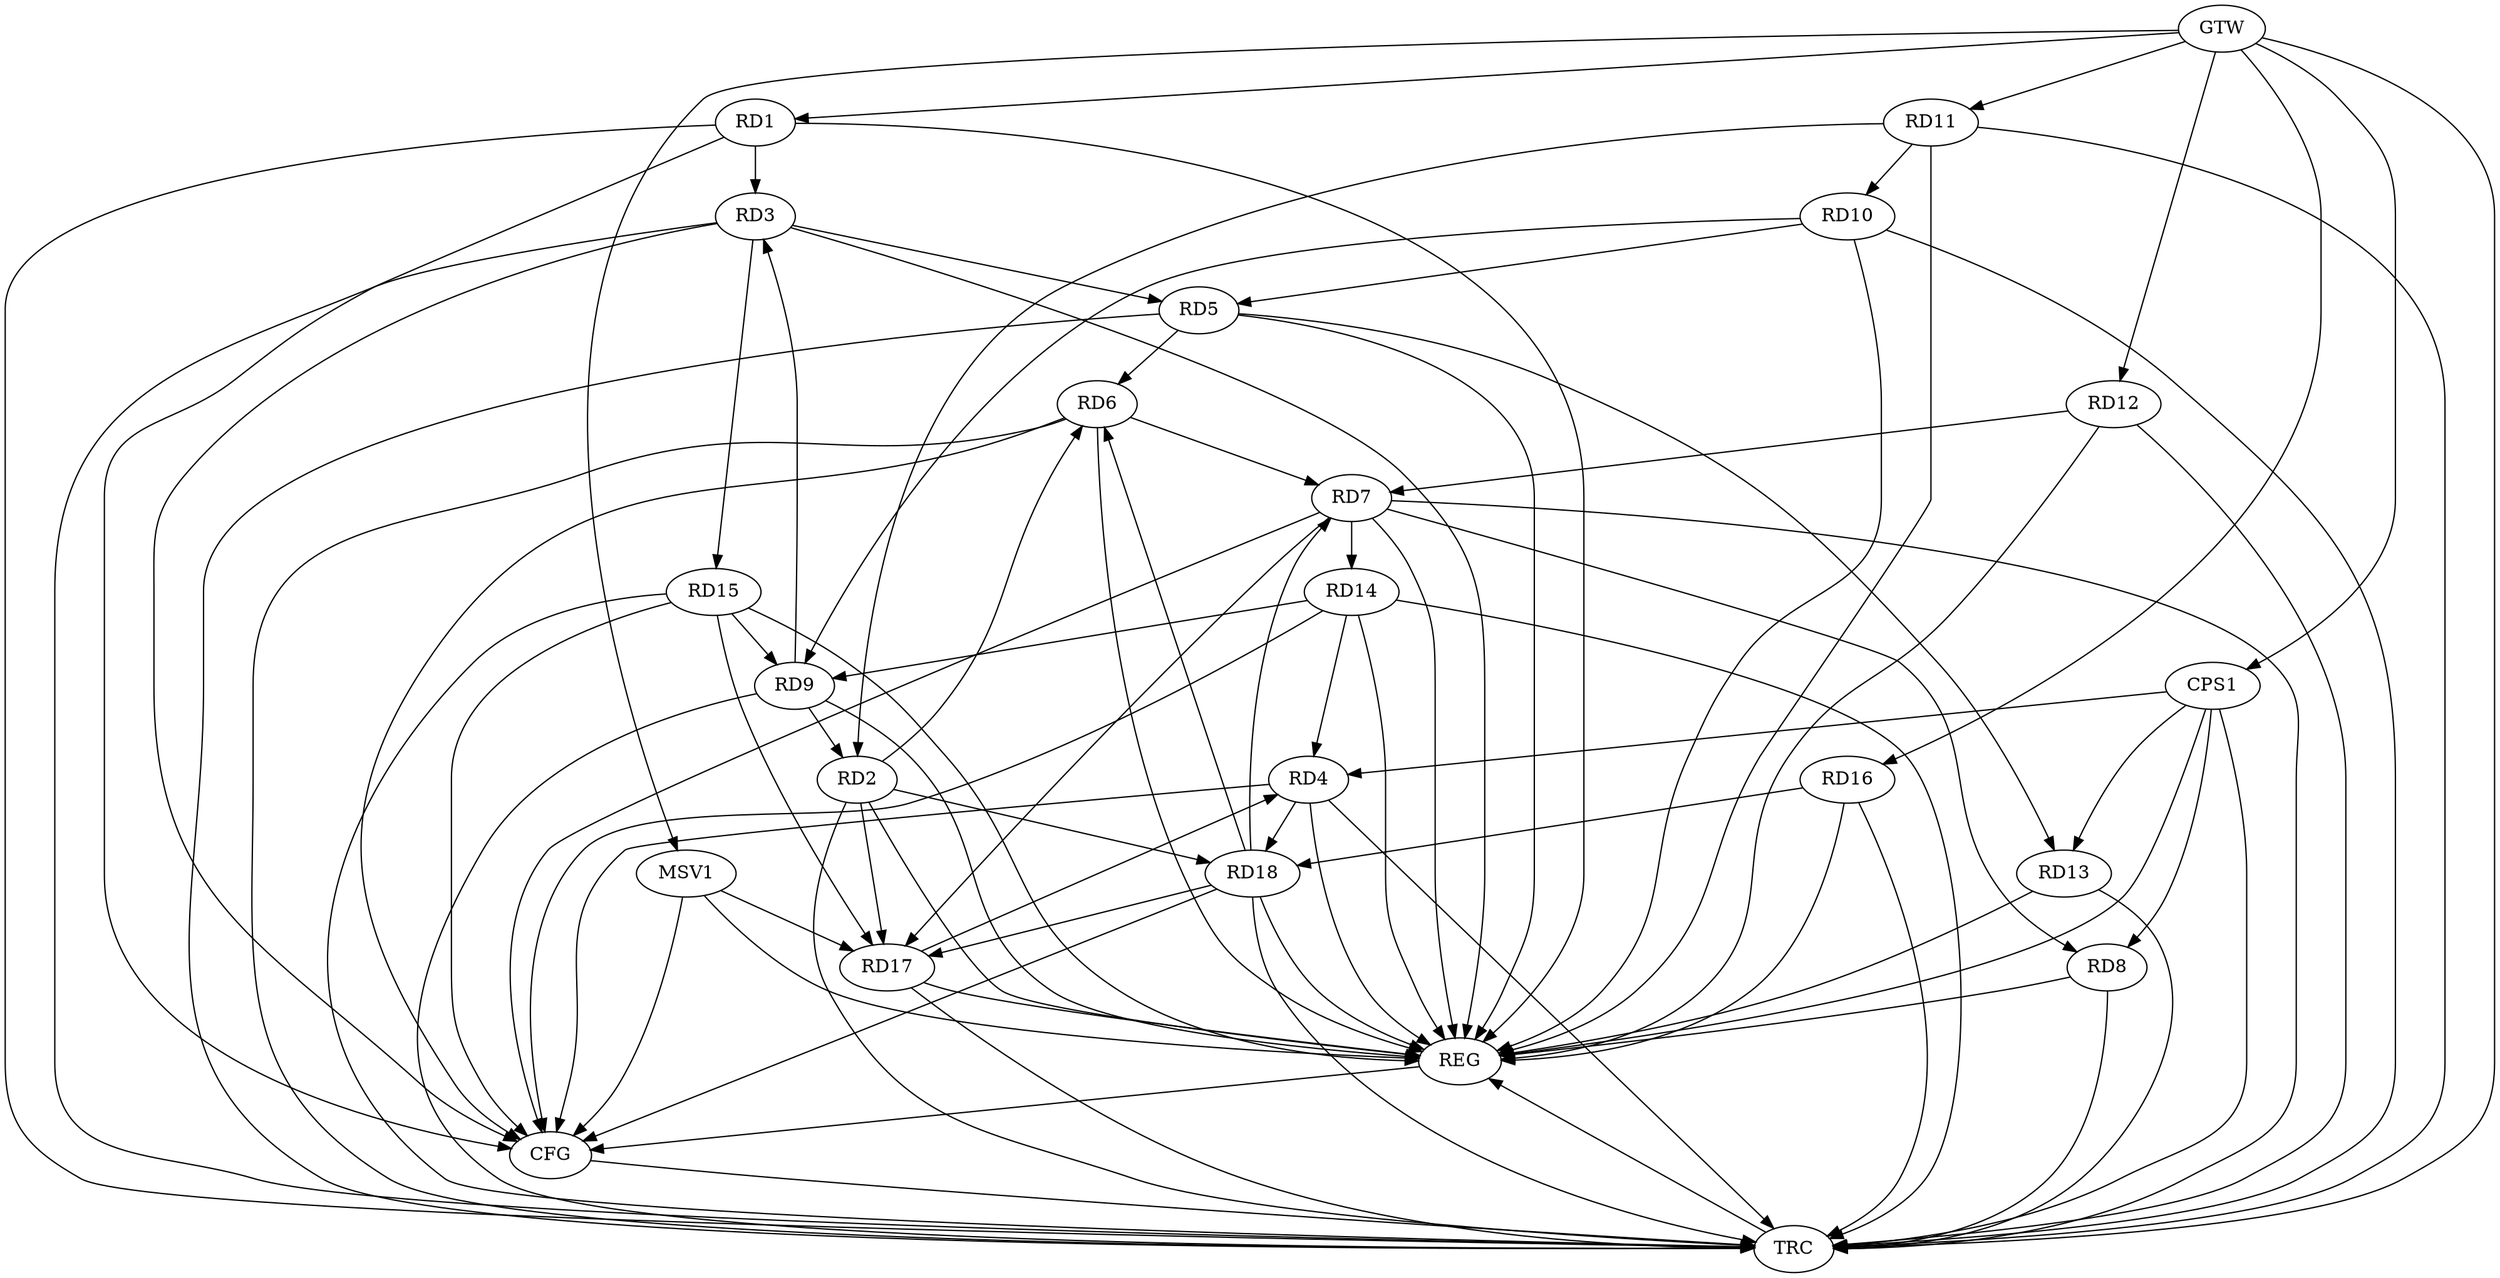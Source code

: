 strict digraph G {
  RD1 [ label="RD1" ];
  RD2 [ label="RD2" ];
  RD3 [ label="RD3" ];
  RD4 [ label="RD4" ];
  RD5 [ label="RD5" ];
  RD6 [ label="RD6" ];
  RD7 [ label="RD7" ];
  RD8 [ label="RD8" ];
  RD9 [ label="RD9" ];
  RD10 [ label="RD10" ];
  RD11 [ label="RD11" ];
  RD12 [ label="RD12" ];
  RD13 [ label="RD13" ];
  RD14 [ label="RD14" ];
  RD15 [ label="RD15" ];
  RD16 [ label="RD16" ];
  RD17 [ label="RD17" ];
  RD18 [ label="RD18" ];
  CPS1 [ label="CPS1" ];
  GTW [ label="GTW" ];
  REG [ label="REG" ];
  CFG [ label="CFG" ];
  TRC [ label="TRC" ];
  MSV1 [ label="MSV1" ];
  RD1 -> RD3;
  RD2 -> RD6;
  RD9 -> RD2;
  RD11 -> RD2;
  RD2 -> RD17;
  RD2 -> RD18;
  RD3 -> RD5;
  RD9 -> RD3;
  RD3 -> RD15;
  RD14 -> RD4;
  RD17 -> RD4;
  RD4 -> RD18;
  RD5 -> RD6;
  RD10 -> RD5;
  RD5 -> RD13;
  RD6 -> RD7;
  RD18 -> RD6;
  RD7 -> RD8;
  RD12 -> RD7;
  RD7 -> RD14;
  RD7 -> RD17;
  RD18 -> RD7;
  RD10 -> RD9;
  RD14 -> RD9;
  RD15 -> RD9;
  RD11 -> RD10;
  RD15 -> RD17;
  RD16 -> RD18;
  RD18 -> RD17;
  CPS1 -> RD8;
  CPS1 -> RD13;
  CPS1 -> RD4;
  GTW -> RD1;
  GTW -> RD11;
  GTW -> RD12;
  GTW -> RD16;
  GTW -> CPS1;
  RD1 -> REG;
  RD2 -> REG;
  RD3 -> REG;
  RD4 -> REG;
  RD5 -> REG;
  RD6 -> REG;
  RD7 -> REG;
  RD8 -> REG;
  RD9 -> REG;
  RD10 -> REG;
  RD11 -> REG;
  RD12 -> REG;
  RD13 -> REG;
  RD14 -> REG;
  RD15 -> REG;
  RD16 -> REG;
  RD17 -> REG;
  RD18 -> REG;
  CPS1 -> REG;
  RD14 -> CFG;
  RD6 -> CFG;
  RD3 -> CFG;
  RD1 -> CFG;
  RD15 -> CFG;
  RD7 -> CFG;
  RD18 -> CFG;
  RD4 -> CFG;
  REG -> CFG;
  RD1 -> TRC;
  RD2 -> TRC;
  RD3 -> TRC;
  RD4 -> TRC;
  RD5 -> TRC;
  RD6 -> TRC;
  RD7 -> TRC;
  RD8 -> TRC;
  RD9 -> TRC;
  RD10 -> TRC;
  RD11 -> TRC;
  RD12 -> TRC;
  RD13 -> TRC;
  RD14 -> TRC;
  RD15 -> TRC;
  RD16 -> TRC;
  RD17 -> TRC;
  RD18 -> TRC;
  CPS1 -> TRC;
  GTW -> TRC;
  CFG -> TRC;
  TRC -> REG;
  MSV1 -> RD17;
  GTW -> MSV1;
  MSV1 -> REG;
  MSV1 -> CFG;
}
